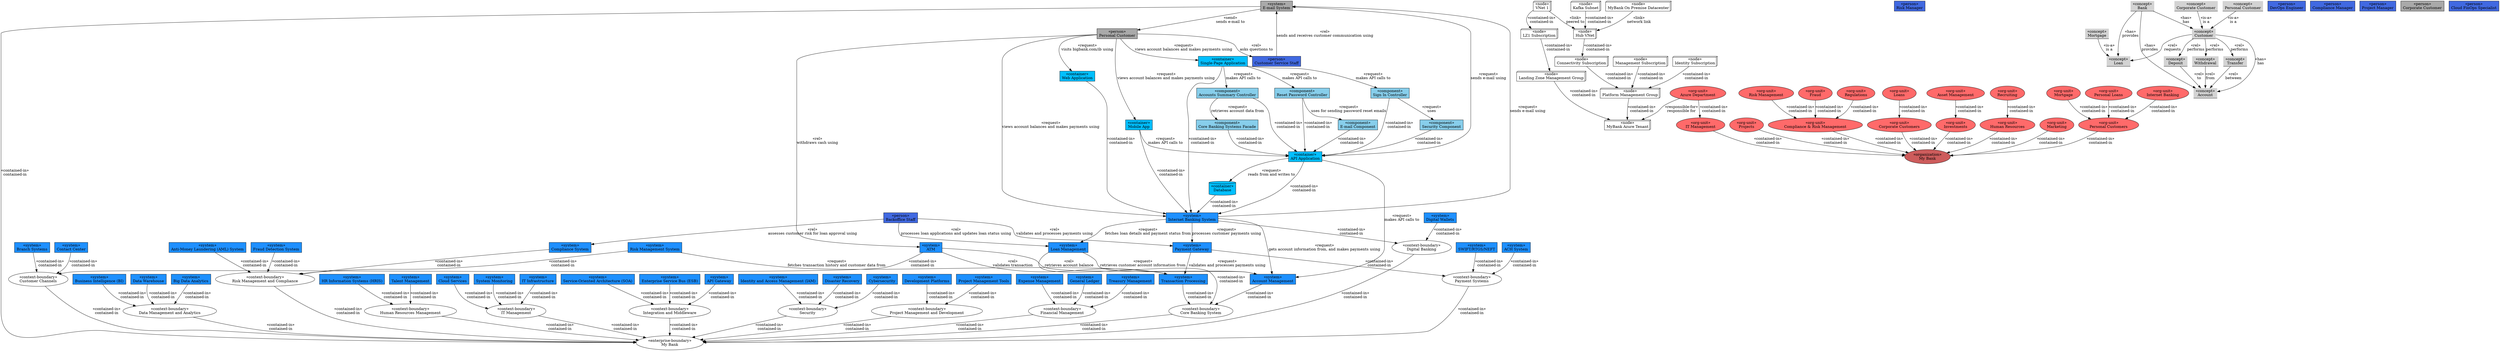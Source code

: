 digraph elements {
  // graph [splines=ortho]
mybank_compliance__compliance_system [shape=box style=filled fillcolor=dodgerblue label = "«system»\nCompliance System"]
mybank_it_management_azure__lz1_vnet1 [shape=box3d  label = "«node»\nVNet 1"]
mybank_customer_channels__atm [shape=box style=filled fillcolor=dodgerblue label = "«system»\nATM"]
mybank__email_system [shape=box style=filled fillcolor=darkgrey label = "«system»\nE-mail System"]
mybank_digital_banking__database [shape=cylinder style=filled fillcolor=deepskyblue1 label = "«container»\nDatabase"]
mybank_financial_management__expense_management_system [shape=box style=filled fillcolor=dodgerblue label = "«system»\nExpense Management"]
mybank_organization_personal_customers__mortgage_org [ style=filled fillcolor=indianred1 label = "«org-unit»\nMortgage"]
mybank_infrastructure_management__cloud_services_system [shape=box style=filled fillcolor=dodgerblue label = "«system»\nCloud Services"]
mybank_project_management__dev_platforms [shape=box style=filled fillcolor=dodgerblue label = "«system»\nDevelopment Platforms"]
mybank_digital_banking__digital_wallets_system [shape=box style=filled fillcolor=dodgerblue label = "«system»\nDigital Wallets"]
mybank_digital_banking__context_boundary [  label = "«context-boundary»\nDigital Banking"]
mybank_it_management_azure__platform_management_group [shape=box3d  label = "«node»\nPlatform Management Group"]
mybank_data_management__context_boundary [  label = "«context-boundary»\nData Management and Analytics"]
mybank__mybank_plc [  label = "«enterprise-boundary»\nMy Bank"]
mybank_project_management__projects_org [ style=filled fillcolor=indianred1 label = "«org-unit»\nProjects"]
mybank_organization_hr__recruiting [ style=filled fillcolor=indianred1 label = "«org-unit»\nRecruiting"]
mybank_compliance__compliance_org [ style=filled fillcolor=indianred1 label = "«org-unit»\nCompliance & Risk Management"]
mybank_user_role__customer_service_staff [shape=box style=filled fillcolor=royalblue label = "«person»\nCustomer Service Staff"]
mybank_digital_banking__reset_password_controller [shape=box style=filled fillcolor=skyblue label = "«component»\nReset Password Controller"]
mybank_integration_middleware__soa [shape=box style=filled fillcolor=dodgerblue label = "«system»\nService-Oriented Architecture (SOA)"]
mybank_compliance__aml_system [shape=box style=filled fillcolor=dodgerblue label = "«system»\nAnti-Money Laundering (AML) System"]
mybank_user_role__personal_customer [shape=box style=filled fillcolor=darkgrey label = "«person»\nPersonal Customer"]
mybank_payment__swift_rtgs_neft_system [shape=box style=filled fillcolor=dodgerblue label = "«system»\nSWIFT/RTGS/NEFT"]
mybank_it_management_azure__management_subscription [shape=box3d  label = "«node»\nManagement Subscription"]
mybank_organization__corporate_customers [ style=filled fillcolor=indianred1 label = "«org-unit»\nCorporate Customers"]
mybank_compliance__risk_manager [shape=box style=filled fillcolor=royalblue label = "«person»\nRisk Manager"]
mybank_organization_personal_customers__personal_loans_org [ style=filled fillcolor=indianred1 label = "«org-unit»\nPersonal Loans"]
mybank_data_management__business_intelligence_system [shape=box style=filled fillcolor=dodgerblue label = "«system»\nBusiness Intelligence (BI)"]
mybank_compliance__context_boundary [  label = "«context-boundary»\nRisk Management and Compliance"]
mybank_human_resources__hris [shape=box style=filled fillcolor=dodgerblue label = "«system»\nHR Information Systems (HRIS)"]
mybank_compliance__risk_management [ style=filled fillcolor=indianred1 label = "«org-unit»\nRisk Management"]
mybank_organization__my_bank_organization [ style=filled fillcolor=indianred label = "«organization»\nMy Bank"]
mybank_payment__ach_system [shape=box style=filled fillcolor=dodgerblue label = "«system»\nACH System"]
mybank_compliance__fraud [ style=filled fillcolor=indianred1 label = "«org-unit»\nFraud"]
mybank_concepts__mortgage [shape=underline style=filled fillcolor=lightgrey label = "«concept»\nMortgage"]
mybank_organization_personal_customers__internet_banking [ style=filled fillcolor=indianred1 label = "«org-unit»\nInternet Banking"]
mybank_compliance__risk_management_system [shape=box style=filled fillcolor=dodgerblue label = "«system»\nRisk Management System"]
mybank_human_resources__context_boundary [  label = "«context-boundary»\nHuman Resources Management"]
mybank_security__identity_access_management_system [shape=box style=filled fillcolor=dodgerblue label = "«system»\nIdentity and Access Management (IAM)"]
mybank_project_management__devops_engineer [shape=box style=filled fillcolor=royalblue label = "«person»\nDevOps Engineer"]
mybank_it_management__azure_unit [ style=filled fillcolor=indianred1 label = "«org-unit»\nAzure Department"]
mybank_it_management_azure__lz1_subscription [shape=box3d  label = "«node»\nLZ1 Subscription"]
mybank_core_banking__account_management_system [shape=box style=filled fillcolor=dodgerblue label = "«system»\nAccount Management"]
mybank_payment__payment_gateway_system [shape=box style=filled fillcolor=dodgerblue label = "«system»\nPayment Gateway"]
mybank_concepts__account [shape=underline style=filled fillcolor=lightgrey label = "«concept»\nAccount"]
mybank_digital_banking__sign_in_controller [shape=box style=filled fillcolor=skyblue label = "«component»\nSign In Controller"]
mybank_it_management_azure__identity_subscription [shape=box3d  label = "«node»\nIdentity Subscription"]
mybank_compliance__compliance_manager [shape=box style=filled fillcolor=royalblue label = "«person»\nCompliance Manager"]
mybank_it_management_azure__kafka_subnet [shape=box3d  label = "«node»\nKafka Subnet"]
mybank_data_management__data_warehouse_system [shape=box style=filled fillcolor=dodgerblue label = "«system»\nData Warehouse"]
mybank_concepts__transfer [shape=underline style=filled fillcolor=lightgrey label = "«concept»\nTransfer"]
mybank_concepts__personal_customer [shape=underline style=filled fillcolor=lightgrey label = "«concept»\nPersonal Customer"]
mybank_customer_channels__branch_systems [shape=box style=filled fillcolor=dodgerblue label = "«system»\nBranch Systems"]
mybank_it_management__context_boundary [  label = "«context-boundary»\nIT Management"]
mybank_integration_middleware__esb [shape=box style=filled fillcolor=dodgerblue label = "«system»\nEnterprise Service Bus (ESB)"]
mybank_digital_banking__single_page_app [shape=box style=filled fillcolor=deepskyblue1 label = "«container»\nSingle-Page Application"]
mybank_core_banking__transaction_processing_system [shape=box style=filled fillcolor=dodgerblue label = "«system»\nTransaction Processing"]
mybank_digital_banking__web_app [shape=box style=filled fillcolor=deepskyblue1 label = "«container»\nWeb Application"]
mybank_digital_banking__api_application [shape=box style=filled fillcolor=deepskyblue1 label = "«container»\nAPI Application"]
mybank__integration_middleware_context [  label = "«context-boundary»\nIntegration and Middleware"]
mybank_concepts__bank [shape=underline style=filled fillcolor=lightgrey label = "«concept»\nBank"]
mybank_user_role__backoffice_staff [shape=box style=filled fillcolor=royalblue label = "«person»\nBackoffice Staff"]
mybank_it_management_azure__connectivity_subscription [shape=box3d  label = "«node»\nConnectivity Subscription"]
mybank_investments__investments_org [ style=filled fillcolor=indianred1 label = "«org-unit»\nInvestments"]
mybank_organization__human_resources [ style=filled fillcolor=indianred1 label = "«org-unit»\nHuman Resources"]
mybank_it_management_azure__hub_vnet [shape=box3d  label = "«node»\nHub VNet"]
mybank_infrastructure_management__system_monitoring_system [shape=box style=filled fillcolor=dodgerblue label = "«system»\nSystem Monitoring"]
mybank_it_management_azure__landing_zone_management_group [shape=box3d  label = "«node»\nLanding Zone Management Group"]
mybank_digital_banking__security_component [shape=box style=filled fillcolor=skyblue label = "«component»\nSecurity Component"]
mybank_customer_channels__contact_center_system [shape=box style=filled fillcolor=dodgerblue label = "«system»\nContact Center"]
mybank_digital_banking__accounts_summary_controller [shape=box style=filled fillcolor=skyblue label = "«component»\nAccounts Summary Controller"]
mybank_security__context_boundary [  label = "«context-boundary»\nSecurity"]
mybank_project_management__project_manager [shape=box style=filled fillcolor=royalblue label = "«person»\nProject Manager"]
mybank_project_management__context_boundary [  label = "«context-boundary»\nProject Management and Development"]
mybank_customer_channels__context_boundary [  label = "«context-boundary»\nCustomer Channels"]
mybank_organization__marketing [ style=filled fillcolor=indianred1 label = "«org-unit»\nMarketing"]
mybank_concepts__customer [shape=underline style=filled fillcolor=lightgrey label = "«concept»\nCustomer"]
mybank_integration_middleware__api_gateway [shape=box style=filled fillcolor=dodgerblue label = "«system»\nAPI Gateway"]
mybank_project_management__project_management_tools [shape=box style=filled fillcolor=dodgerblue label = "«system»\nProject Management Tools"]
mybank_financial_management__context_boundary [  label = "«context-boundary»\nFinancial Management"]
mybank_data_management__big_data_analytics_system [shape=box style=filled fillcolor=dodgerblue label = "«system»\nBig Data Analytics"]
mybank_concepts__deposit [shape=underline style=filled fillcolor=lightgrey label = "«concept»\nDeposit"]
mybank_security__disaster_recovery_system [shape=box style=filled fillcolor=dodgerblue label = "«system»\nDisaster Recovery"]
mybank_core_banking__loan_management_system [shape=box style=filled fillcolor=dodgerblue label = "«system»\nLoan Management"]
mybank_user_role__corporate_customer [shape=box style=filled fillcolor=darkgrey label = "«person»\nCorporate Customer"]
mybank_concepts__corporate_customer [shape=underline style=filled fillcolor=lightgrey label = "«concept»\nCorporate Customer"]
mybank_security__cybersecurity_system [shape=box style=filled fillcolor=dodgerblue label = "«system»\nCybersecurity"]
mybank_it_management_azure__mybank_tenant [shape=box3d  label = "«node»\nMyBank Azure Tenant"]
mybank_it_management_onprem__data_center [shape=box3d  label = "«node»\nMyBank On Premise Datacenter"]
mybank_core_banking__context_boundary [  label = "«context-boundary»\nCore Banking System"]
mybank_concepts__withdrawal [shape=underline style=filled fillcolor=lightgrey label = "«concept»\nWithdrawal"]
mybank_financial_management__general_ledger_system [shape=box style=filled fillcolor=dodgerblue label = "«system»\nGeneral Ledger"]
mybank_digital_banking__core_banking_systems_facade [shape=box style=filled fillcolor=skyblue label = "«component»\nCore Banking Systems Facade"]
mybank_digital_banking__email_component [shape=box style=filled fillcolor=skyblue label = "«component»\nE-mail Component"]
mybank_payment__context_boundary [  label = "«context-boundary»\nPayment Systems"]
mybank_digital_banking__mobile_app [shape=box style=filled fillcolor=deepskyblue1 label = "«container»\nMobile App"]
mybank_organization__personal_customers [ style=filled fillcolor=indianred1 label = "«org-unit»\nPersonal Customers"]
mybank_concepts__loan [shape=underline style=filled fillcolor=lightgrey label = "«concept»\nLoan"]
mybank_financial_management__treasury_management_system [shape=box style=filled fillcolor=dodgerblue label = "«system»\nTreasury Management"]
mybank_investments__asset_management_org [ style=filled fillcolor=indianred1 label = "«org-unit»\nAsset Management"]
mybank_digital_banking__internet_banking_system [shape=box style=filled fillcolor=dodgerblue label = "«system»\nInternet Banking System"]
mybank_human_resources__talent_management_system [shape=box style=filled fillcolor=dodgerblue label = "«system»\nTalent Management"]
mybank_it_management__it_management_org [ style=filled fillcolor=indianred1 label = "«org-unit»\nIT Management"]
mybank_it_management__cloud_solution_architect [shape=box style=filled fillcolor=royalblue label = "«person»\nCloud FinOps Specialist"]
mybank_compliance__fraud_detection_system [shape=box style=filled fillcolor=dodgerblue label = "«system»\nFraud Detection System"]
mybank_organization_corporate_customers__loans_org [ style=filled fillcolor=indianred1 label = "«org-unit»\nLoans"]
mybank_compliance__regulations [ style=filled fillcolor=indianred1 label = "«org-unit»\nRegulations"]
mybank_infrastructure_management__it_infrastructure_system [shape=box style=filled fillcolor=dodgerblue label = "«system»\nIT Infrastructure"]
 
mybank_data_management__context_boundary -> mybank__mybank_plc [label = "«contained-in»\ncontained-in"]
mybank_data_management__big_data_analytics_system -> mybank_data_management__context_boundary [label = "«contained-in»\ncontained-in"]
mybank_organization_hr__recruiting -> mybank_organization__human_resources [label = "«contained-in»\ncontained-in"]
mybank_digital_banking__mobile_app -> mybank_digital_banking__internet_banking_system [label = "«contained-in»\ncontained-in"]
mybank_digital_banking__api_application -> mybank_core_banking__account_management_system [label = "«request»\nmakes API calls to"]
mybank_digital_banking__web_app -> mybank_digital_banking__internet_banking_system [label = "«contained-in»\ncontained-in"]
mybank_compliance__risk_management -> mybank_compliance__compliance_org [label = "«contained-in»\ncontained-in"]
mybank_organization_corporate_customers__loans_org -> mybank_organization__corporate_customers [label = "«contained-in»\ncontained-in"]
mybank_customer_channels__contact_center_system -> mybank_customer_channels__context_boundary [label = "«contained-in»\ncontained-in"]
mybank_payment__payment_gateway_system -> mybank_core_banking__transaction_processing_system [label = "«request»\nvalidates and processes payments using"]
mybank_concepts__customer -> mybank_concepts__transfer [label = "«rel»\nperforms"]
mybank_digital_banking__api_application -> mybank__email_system [label = "«request»\nsends e-mail using"]
mybank_compliance__risk_management_system -> mybank_compliance__context_boundary [label = "«contained-in»\ncontained-in"]
mybank_it_management_azure__connectivity_subscription -> mybank_it_management_azure__platform_management_group [label = "«contained-in»\ncontained-in"]
mybank_it_management__azure_unit -> mybank_it_management__it_management_org [label = "«contained-in»\ncontained-in"]
mybank_digital_banking__context_boundary -> mybank__mybank_plc [label = "«contained-in»\ncontained-in"]
mybank_project_management__projects_org -> mybank_organization__my_bank_organization [label = "«contained-in»\ncontained-in"]
mybank_user_role__personal_customer -> mybank_customer_channels__atm [label = "«rel»\nwithdraws cash using"]
mybank_user_role__backoffice_staff -> mybank_compliance__compliance_system [label = "«rel»\nassesses customer risk for loan approval using"]
mybank_payment__ach_system -> mybank_payment__context_boundary [label = "«contained-in»\ncontained-in"]
mybank_digital_banking__mobile_app -> mybank_digital_banking__api_application [label = "«request»\nmakes API calls to"]
mybank_financial_management__context_boundary -> mybank__mybank_plc [label = "«contained-in»\ncontained-in"]
mybank_project_management__context_boundary -> mybank__mybank_plc [label = "«contained-in»\ncontained-in"]
mybank_compliance__compliance_org -> mybank_organization__my_bank_organization [label = "«contained-in»\ncontained-in"]
mybank_financial_management__treasury_management_system -> mybank_financial_management__context_boundary [label = "«contained-in»\ncontained-in"]
mybank_financial_management__expense_management_system -> mybank_financial_management__context_boundary [label = "«contained-in»\ncontained-in"]
mybank_security__identity_access_management_system -> mybank_security__context_boundary [label = "«contained-in»\ncontained-in"]
mybank_infrastructure_management__it_infrastructure_system -> mybank_it_management__context_boundary [label = "«contained-in»\ncontained-in"]
mybank_project_management__dev_platforms -> mybank_project_management__context_boundary [label = "«contained-in»\ncontained-in"]
mybank_concepts__transfer -> mybank_concepts__account [label = "«rel»\nbetween"]
mybank_concepts__customer -> mybank_concepts__account [label = "«has»\nhas"]
mybank_it_management_azure__lz1_subscription -> mybank_it_management_azure__landing_zone_management_group [label = "«contained-in»\ncontained-in"]
mybank_digital_banking__internet_banking_system -> mybank_core_banking__account_management_system [label = "«request»\ngets account information from, and makes payments using"]
mybank_user_role__backoffice_staff -> mybank_payment__payment_gateway_system [label = "«rel»\nvalidates and processes payments using"]
mybank_integration_middleware__soa -> mybank__integration_middleware_context [label = "«contained-in»\ncontained-in"]
mybank_organization_personal_customers__mortgage_org -> mybank_organization__personal_customers [label = "«contained-in»\ncontained-in"]
mybank_payment__swift_rtgs_neft_system -> mybank_payment__context_boundary [label = "«contained-in»\ncontained-in"]
mybank_organization__personal_customers -> mybank_organization__my_bank_organization [label = "«contained-in»\ncontained-in"]
mybank_customer_channels__atm -> mybank_core_banking__account_management_system [label = "«rel»\nretrieves account balance"]
mybank_digital_banking__database -> mybank_digital_banking__internet_banking_system [label = "«contained-in»\ncontained-in"]
mybank_it_management__it_management_org -> mybank_organization__my_bank_organization [label = "«contained-in»\ncontained-in"]
mybank_concepts__customer -> mybank_concepts__deposit [label = "«rel»\nperforms"]
mybank_customer_channels__atm -> mybank_customer_channels__context_boundary [label = "«contained-in»\ncontained-in"]
mybank_digital_banking__accounts_summary_controller -> mybank_digital_banking__core_banking_systems_facade [label = "«request»\nretrieves account data from"]
mybank_digital_banking__reset_password_controller -> mybank_digital_banking__email_component [label = "«request»\nuses for sending password reset emails"]
mybank_customer_channels__context_boundary -> mybank__mybank_plc [label = "«contained-in»\ncontained-in"]
mybank__integration_middleware_context -> mybank__mybank_plc [label = "«contained-in»\ncontained-in"]
mybank_it_management__azure_unit -> mybank_it_management_azure__mybank_tenant [label = "«responsible-for»\nresponsible for"]
mybank_integration_middleware__api_gateway -> mybank__integration_middleware_context [label = "«contained-in»\ncontained-in"]
mybank_core_banking__transaction_processing_system -> mybank_core_banking__context_boundary [label = "«contained-in»\ncontained-in"]
mybank_digital_banking__internet_banking_system -> mybank_digital_banking__context_boundary [label = "«contained-in»\ncontained-in"]
mybank_digital_banking__digital_wallets_system -> mybank_digital_banking__context_boundary [label = "«contained-in»\ncontained-in"]
mybank_investments__asset_management_org -> mybank_investments__investments_org [label = "«contained-in»\ncontained-in"]
mybank_digital_banking__reset_password_controller -> mybank_digital_banking__api_application [label = "«contained-in»\ncontained-in"]
mybank_it_management_azure__kafka_subnet -> mybank_it_management_azure__hub_vnet [label = "«contained-in»\ncontained-in"]
mybank_user_role__personal_customer -> mybank_digital_banking__internet_banking_system [label = "«request»\nviews account balances and makes payments using"]
mybank_digital_banking__internet_banking_system -> mybank_core_banking__loan_management_system [label = "«request»\nfetches loan details and payment status from"]
mybank_digital_banking__accounts_summary_controller -> mybank_digital_banking__api_application [label = "«contained-in»\ncontained-in"]
mybank_core_banking__loan_management_system -> mybank_core_banking__account_management_system [label = "«request»\nretrieves customer account information from"]
mybank_it_management_azure__landing_zone_management_group -> mybank_it_management_azure__mybank_tenant [label = "«contained-in»\ncontained-in"]
mybank_user_role__backoffice_staff -> mybank_core_banking__loan_management_system [label = "«rel»\nprocesses loan applications and updates loan status using"]
mybank_it_management__context_boundary -> mybank__mybank_plc [label = "«contained-in»\ncontained-in"]
mybank_payment__payment_gateway_system -> mybank_payment__context_boundary [label = "«contained-in»\ncontained-in"]
mybank_core_banking__loan_management_system -> mybank_core_banking__context_boundary [label = "«contained-in»\ncontained-in"]
mybank_investments__investments_org -> mybank_organization__my_bank_organization [label = "«contained-in»\ncontained-in"]
mybank_organization__corporate_customers -> mybank_organization__my_bank_organization [label = "«contained-in»\ncontained-in"]
mybank_compliance__context_boundary -> mybank__mybank_plc [label = "«contained-in»\ncontained-in"]
mybank_digital_banking__sign_in_controller -> mybank_digital_banking__api_application [label = "«contained-in»\ncontained-in"]
mybank_customer_channels__atm -> mybank_core_banking__transaction_processing_system [label = "«rel»\nvalidates transaction"]
mybank_infrastructure_management__cloud_services_system -> mybank_it_management__context_boundary [label = "«contained-in»\ncontained-in"]
mybank_it_management_azure__identity_subscription -> mybank_it_management_azure__platform_management_group [label = "«contained-in»\ncontained-in"]
mybank_digital_banking__sign_in_controller -> mybank_digital_banking__security_component [label = "«request»\nuses"]
mybank_digital_banking__api_application -> mybank_digital_banking__internet_banking_system [label = "«contained-in»\ncontained-in"]
mybank_it_management_azure__lz1_vnet1 -> mybank_it_management_azure__hub_vnet [label = "«link»\npeered to"]
mybank_core_banking__account_management_system -> mybank_core_banking__context_boundary [label = "«contained-in»\ncontained-in"]
mybank_it_management_azure__lz1_vnet1 -> mybank_it_management_azure__lz1_subscription [label = "«contained-in»\ncontained-in"]
mybank_digital_banking__core_banking_systems_facade -> mybank_digital_banking__api_application [label = "«contained-in»\ncontained-in"]
mybank_concepts__corporate_customer -> mybank_concepts__customer [label = "«is-a»\nis a"]
mybank_organization_personal_customers__internet_banking -> mybank_organization__personal_customers [label = "«contained-in»\ncontained-in"]
mybank_customer_channels__branch_systems -> mybank_customer_channels__context_boundary [label = "«contained-in»\ncontained-in"]
mybank__email_system -> mybank__mybank_plc [label = "«contained-in»\ncontained-in"]
mybank_digital_banking__api_application -> mybank_digital_banking__database [label = "«request»\nreads from and writes to"]
mybank_digital_banking__single_page_app -> mybank_digital_banking__sign_in_controller [label = "«request»\nmakes API calls to"]
mybank_financial_management__general_ledger_system -> mybank_financial_management__context_boundary [label = "«contained-in»\ncontained-in"]
mybank_concepts__personal_customer -> mybank_concepts__customer [label = "«is-a»\nis a"]
mybank_security__context_boundary -> mybank__mybank_plc [label = "«contained-in»\ncontained-in"]
mybank_digital_banking__security_component -> mybank_digital_banking__api_application [label = "«contained-in»\ncontained-in"]
mybank_digital_banking__internet_banking_system -> mybank__email_system [label = "«request»\nsends e-mail using"]
mybank_concepts__mortgage -> mybank_concepts__loan [label = "«is-a»\nis a"]
mybank_integration_middleware__esb -> mybank__integration_middleware_context [label = "«contained-in»\ncontained-in"]
mybank_concepts__withdrawal -> mybank_concepts__account [label = "«rel»\nfrom"]
mybank_human_resources__hris -> mybank_human_resources__context_boundary [label = "«contained-in»\ncontained-in"]
mybank_compliance__fraud -> mybank_compliance__compliance_org [label = "«contained-in»\ncontained-in"]
mybank_organization_personal_customers__personal_loans_org -> mybank_organization__personal_customers [label = "«contained-in»\ncontained-in"]
mybank_it_management_azure__platform_management_group -> mybank_it_management_azure__mybank_tenant [label = "«contained-in»\ncontained-in"]
mybank_compliance__fraud_detection_system -> mybank_compliance__context_boundary [label = "«contained-in»\ncontained-in"]
mybank__email_system -> mybank_user_role__personal_customer [label = "«send»\nsends e-mail to"]
mybank_concepts__deposit -> mybank_concepts__account [label = "«rel»\nto"]
mybank_security__cybersecurity_system -> mybank_security__context_boundary [label = "«contained-in»\ncontained-in"]
mybank_concepts__bank -> mybank_concepts__customer [label = "«has»\nhas"]
mybank_concepts__customer -> mybank_concepts__withdrawal [label = "«rel»\nperforms"]
mybank_payment__context_boundary -> mybank__mybank_plc [label = "«contained-in»\ncontained-in"]
mybank_concepts__bank -> mybank_concepts__account [label = "«has»\nprovides"]
mybank_organization__human_resources -> mybank_organization__my_bank_organization [label = "«contained-in»\ncontained-in"]
mybank_user_role__customer_service_staff -> mybank__email_system [label = "«rel»\nsends and receives customer communication using"]
mybank_core_banking__context_boundary -> mybank__mybank_plc [label = "«contained-in»\ncontained-in"]
mybank_concepts__customer -> mybank_concepts__loan [label = "«rel»\nrequests"]
mybank_digital_banking__internet_banking_system -> mybank_payment__payment_gateway_system [label = "«request»\nprocesses customer payments using"]
mybank_it_management_onprem__data_center -> mybank_it_management_azure__hub_vnet [label = "«link»\nnetwork link"]
mybank_infrastructure_management__system_monitoring_system -> mybank_it_management__context_boundary [label = "«contained-in»\ncontained-in"]
mybank_digital_banking__single_page_app -> mybank_digital_banking__accounts_summary_controller [label = "«request»\nmakes API calls to"]
mybank_digital_banking__email_component -> mybank_digital_banking__api_application [label = "«contained-in»\ncontained-in"]
mybank_human_resources__context_boundary -> mybank__mybank_plc [label = "«contained-in»\ncontained-in"]
mybank_data_management__business_intelligence_system -> mybank_data_management__context_boundary [label = "«contained-in»\ncontained-in"]
mybank_it_management_azure__management_subscription -> mybank_it_management_azure__platform_management_group [label = "«contained-in»\ncontained-in"]
mybank_user_role__personal_customer -> mybank_digital_banking__web_app [label = "«request»\nvisits bigbank.com/ib using"]
mybank_compliance__risk_management_system -> mybank_core_banking__transaction_processing_system [label = "«request»\nfetches transaction history and customer data from"]
mybank_compliance__aml_system -> mybank_compliance__context_boundary [label = "«contained-in»\ncontained-in"]
mybank_digital_banking__single_page_app -> mybank_digital_banking__reset_password_controller [label = "«request»\nmakes API calls to"]
mybank_concepts__bank -> mybank_concepts__loan [label = "«has»\nprovides"]
mybank_it_management_azure__hub_vnet -> mybank_it_management_azure__connectivity_subscription [label = "«contained-in»\ncontained-in"]
mybank_human_resources__talent_management_system -> mybank_human_resources__context_boundary [label = "«contained-in»\ncontained-in"]
mybank_security__disaster_recovery_system -> mybank_security__context_boundary [label = "«contained-in»\ncontained-in"]
mybank_data_management__data_warehouse_system -> mybank_data_management__context_boundary [label = "«contained-in»\ncontained-in"]
mybank_digital_banking__single_page_app -> mybank_digital_banking__internet_banking_system [label = "«contained-in»\ncontained-in"]
mybank_compliance__compliance_system -> mybank_compliance__context_boundary [label = "«contained-in»\ncontained-in"]
mybank_organization__marketing -> mybank_organization__my_bank_organization [label = "«contained-in»\ncontained-in"]
mybank_user_role__personal_customer -> mybank_digital_banking__mobile_app [label = "«request»\nviews account balances and makes payments using"]
mybank_project_management__project_management_tools -> mybank_project_management__context_boundary [label = "«contained-in»\ncontained-in"]
mybank_user_role__personal_customer -> mybank_user_role__customer_service_staff [label = "«rel»\nasks questions to"]
mybank_user_role__personal_customer -> mybank_digital_banking__single_page_app [label = "«request»\nviews account balances and makes payments using"]
mybank_compliance__regulations -> mybank_compliance__compliance_org [label = "«contained-in»\ncontained-in"]
 
}
